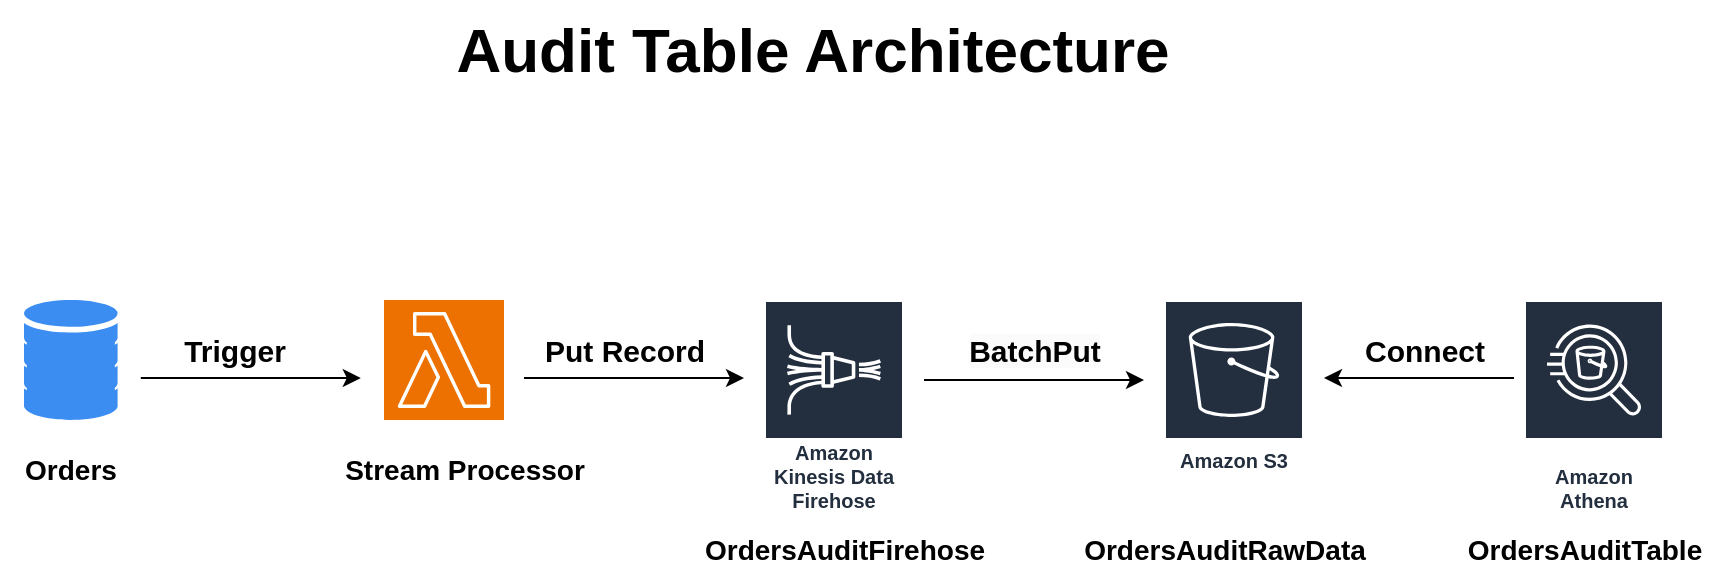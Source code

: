 <mxfile version="24.7.17">
  <diagram name="Page-1" id="0hU12V8MDEhU50m7K7h4">
    <mxGraphModel dx="1434" dy="688" grid="1" gridSize="10" guides="1" tooltips="1" connect="1" arrows="1" fold="1" page="1" pageScale="1" pageWidth="827" pageHeight="1169" math="0" shadow="0">
      <root>
        <mxCell id="0" />
        <mxCell id="1" parent="0" />
        <mxCell id="OkBjMl4km642uhRiBThM-1" value="&lt;font style=&quot;font-size: 31px;&quot;&gt;&lt;b&gt;Audit Table Architecture&lt;/b&gt;&lt;/font&gt;" style="text;html=1;align=center;verticalAlign=middle;resizable=0;points=[];autosize=1;strokeColor=none;fillColor=none;" parent="1" vertex="1">
          <mxGeometry x="224" y="130" width="380" height="50" as="geometry" />
        </mxCell>
        <mxCell id="OkBjMl4km642uhRiBThM-2" value="" style="sketch=0;html=1;aspect=fixed;strokeColor=none;shadow=0;fillColor=#3B8DF1;verticalAlign=top;labelPosition=center;verticalLabelPosition=bottom;shape=mxgraph.gcp2.database_2" parent="1" vertex="1">
          <mxGeometry x="20" y="280" width="46.8" height="60" as="geometry" />
        </mxCell>
        <mxCell id="OkBjMl4km642uhRiBThM-3" value="&lt;b&gt;&lt;font style=&quot;font-size: 14px;&quot;&gt;Orders&lt;/font&gt;&lt;/b&gt;" style="text;html=1;align=center;verticalAlign=middle;resizable=0;points=[];autosize=1;strokeColor=none;fillColor=none;" parent="1" vertex="1">
          <mxGeometry x="8.4" y="350" width="70" height="30" as="geometry" />
        </mxCell>
        <mxCell id="OkBjMl4km642uhRiBThM-8" value="&lt;font style=&quot;font-size: 15px;&quot;&gt;&lt;b&gt;Trigger&lt;/b&gt;&lt;/font&gt;" style="text;html=1;align=center;verticalAlign=middle;resizable=0;points=[];autosize=1;strokeColor=none;fillColor=none;strokeWidth=3;" parent="1" vertex="1">
          <mxGeometry x="90" y="290" width="70" height="30" as="geometry" />
        </mxCell>
        <mxCell id="OkBjMl4km642uhRiBThM-9" value="" style="endArrow=classic;html=1;rounded=0;" parent="1" edge="1">
          <mxGeometry width="50" height="50" relative="1" as="geometry">
            <mxPoint x="78.4" y="319" as="sourcePoint" />
            <mxPoint x="188.4" y="319" as="targetPoint" />
            <Array as="points" />
          </mxGeometry>
        </mxCell>
        <mxCell id="OkBjMl4km642uhRiBThM-10" value="" style="sketch=0;points=[[0,0,0],[0.25,0,0],[0.5,0,0],[0.75,0,0],[1,0,0],[0,1,0],[0.25,1,0],[0.5,1,0],[0.75,1,0],[1,1,0],[0,0.25,0],[0,0.5,0],[0,0.75,0],[1,0.25,0],[1,0.5,0],[1,0.75,0]];outlineConnect=0;fontColor=#232F3E;fillColor=#ED7100;strokeColor=#ffffff;dashed=0;verticalLabelPosition=bottom;verticalAlign=top;align=center;html=1;fontSize=12;fontStyle=0;aspect=fixed;shape=mxgraph.aws4.resourceIcon;resIcon=mxgraph.aws4.lambda;" parent="1" vertex="1">
          <mxGeometry x="200" y="280" width="60" height="60" as="geometry" />
        </mxCell>
        <mxCell id="OkBjMl4km642uhRiBThM-11" value="&lt;span style=&quot;font-size: 14px;&quot;&gt;&lt;b&gt;Stream Processor&lt;/b&gt;&lt;/span&gt;" style="text;html=1;align=center;verticalAlign=middle;resizable=0;points=[];autosize=1;strokeColor=none;fillColor=none;" parent="1" vertex="1">
          <mxGeometry x="170" y="350" width="140" height="30" as="geometry" />
        </mxCell>
        <mxCell id="OkBjMl4km642uhRiBThM-12" value="" style="endArrow=classic;html=1;rounded=0;" parent="1" edge="1">
          <mxGeometry width="50" height="50" relative="1" as="geometry">
            <mxPoint x="270" y="319" as="sourcePoint" />
            <mxPoint x="380" y="319" as="targetPoint" />
            <Array as="points" />
          </mxGeometry>
        </mxCell>
        <mxCell id="OkBjMl4km642uhRiBThM-13" value="&lt;span style=&quot;font-size: 15px;&quot;&gt;&lt;b&gt;Put Record&lt;/b&gt;&lt;/span&gt;" style="text;html=1;align=center;verticalAlign=middle;resizable=0;points=[];autosize=1;strokeColor=none;fillColor=none;strokeWidth=3;" parent="1" vertex="1">
          <mxGeometry x="270" y="290" width="100" height="30" as="geometry" />
        </mxCell>
        <mxCell id="OkBjMl4km642uhRiBThM-14" value="Amazon Kinesis Data Firehose" style="sketch=0;outlineConnect=0;fontColor=#232F3E;gradientColor=none;strokeColor=#ffffff;fillColor=#232F3E;dashed=0;verticalLabelPosition=middle;verticalAlign=bottom;align=center;html=1;whiteSpace=wrap;fontSize=10;fontStyle=1;spacing=3;shape=mxgraph.aws4.productIcon;prIcon=mxgraph.aws4.kinesis_data_firehose;" parent="1" vertex="1">
          <mxGeometry x="390" y="280" width="70" height="110" as="geometry" />
        </mxCell>
        <mxCell id="OkBjMl4km642uhRiBThM-16" value="&lt;span style=&quot;font-size: 14px;&quot;&gt;&lt;b&gt;OrdersAuditFirehose&lt;/b&gt;&lt;/span&gt;" style="text;html=1;align=center;verticalAlign=middle;resizable=0;points=[];autosize=1;strokeColor=none;fillColor=none;" parent="1" vertex="1">
          <mxGeometry x="350" y="390" width="160" height="30" as="geometry" />
        </mxCell>
        <mxCell id="OkBjMl4km642uhRiBThM-17" value="" style="endArrow=classic;html=1;rounded=0;" parent="1" edge="1">
          <mxGeometry width="50" height="50" relative="1" as="geometry">
            <mxPoint x="470" y="320" as="sourcePoint" />
            <mxPoint x="580" y="320" as="targetPoint" />
            <Array as="points" />
          </mxGeometry>
        </mxCell>
        <mxCell id="OkBjMl4km642uhRiBThM-18" value="&lt;b style=&quot;forced-color-adjust: none; color: rgb(0, 0, 0); font-family: Helvetica; font-size: 15px; font-style: normal; font-variant-ligatures: normal; font-variant-caps: normal; letter-spacing: normal; orphans: 2; text-align: center; text-indent: 0px; text-transform: none; widows: 2; word-spacing: 0px; -webkit-text-stroke-width: 0px; white-space: nowrap; background-color: rgb(251, 251, 251); text-decoration-thickness: initial; text-decoration-style: initial; text-decoration-color: initial;&quot;&gt;BatchPut&lt;/b&gt;" style="text;html=1;align=center;verticalAlign=middle;resizable=0;points=[];autosize=1;strokeColor=none;fillColor=none;strokeWidth=3;" parent="1" vertex="1">
          <mxGeometry x="480" y="290" width="90" height="30" as="geometry" />
        </mxCell>
        <mxCell id="OkBjMl4km642uhRiBThM-19" value="Amazon S3" style="sketch=0;outlineConnect=0;fontColor=#232F3E;gradientColor=none;strokeColor=#ffffff;fillColor=#232F3E;dashed=0;verticalLabelPosition=middle;verticalAlign=bottom;align=center;html=1;whiteSpace=wrap;fontSize=10;fontStyle=1;spacing=3;shape=mxgraph.aws4.productIcon;prIcon=mxgraph.aws4.s3;" parent="1" vertex="1">
          <mxGeometry x="590" y="280" width="70" height="90" as="geometry" />
        </mxCell>
        <mxCell id="OkBjMl4km642uhRiBThM-20" value="&lt;span style=&quot;font-size: 14px;&quot;&gt;&lt;b&gt;OrdersAuditRawData&lt;/b&gt;&lt;/span&gt;" style="text;html=1;align=center;verticalAlign=middle;resizable=0;points=[];autosize=1;strokeColor=none;fillColor=none;" parent="1" vertex="1">
          <mxGeometry x="540" y="390" width="160" height="30" as="geometry" />
        </mxCell>
        <mxCell id="OkBjMl4km642uhRiBThM-21" value="Amazon Athena" style="sketch=0;outlineConnect=0;fontColor=#232F3E;gradientColor=none;strokeColor=#ffffff;fillColor=#232F3E;dashed=0;verticalLabelPosition=middle;verticalAlign=bottom;align=center;html=1;whiteSpace=wrap;fontSize=10;fontStyle=1;spacing=3;shape=mxgraph.aws4.productIcon;prIcon=mxgraph.aws4.athena;" parent="1" vertex="1">
          <mxGeometry x="770" y="280" width="70" height="110" as="geometry" />
        </mxCell>
        <mxCell id="OkBjMl4km642uhRiBThM-25" value="&lt;span style=&quot;font-size: 15px;&quot;&gt;&lt;b&gt;Connect&lt;/b&gt;&lt;/span&gt;" style="text;html=1;align=center;verticalAlign=middle;resizable=0;points=[];autosize=1;strokeColor=none;fillColor=none;strokeWidth=3;" parent="1" vertex="1">
          <mxGeometry x="680" y="290" width="80" height="30" as="geometry" />
        </mxCell>
        <mxCell id="OkBjMl4km642uhRiBThM-26" value="&lt;span style=&quot;font-size: 14px;&quot;&gt;&lt;b&gt;OrdersAuditTable&lt;/b&gt;&lt;/span&gt;" style="text;html=1;align=center;verticalAlign=middle;resizable=0;points=[];autosize=1;strokeColor=none;fillColor=none;" parent="1" vertex="1">
          <mxGeometry x="730" y="390" width="140" height="30" as="geometry" />
        </mxCell>
        <mxCell id="OkBjMl4km642uhRiBThM-29" value="" style="endArrow=classic;html=1;rounded=0;" parent="1" edge="1">
          <mxGeometry width="50" height="50" relative="1" as="geometry">
            <mxPoint x="765" y="319" as="sourcePoint" />
            <mxPoint x="670" y="319" as="targetPoint" />
            <Array as="points" />
          </mxGeometry>
        </mxCell>
      </root>
    </mxGraphModel>
  </diagram>
</mxfile>
